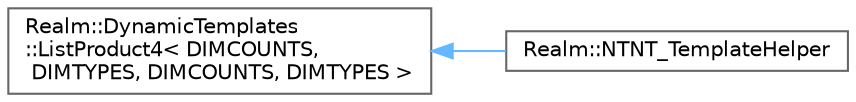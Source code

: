 digraph "Graphical Class Hierarchy"
{
 // LATEX_PDF_SIZE
  bgcolor="transparent";
  edge [fontname=Helvetica,fontsize=10,labelfontname=Helvetica,labelfontsize=10];
  node [fontname=Helvetica,fontsize=10,shape=box,height=0.2,width=0.4];
  rankdir="LR";
  Node0 [id="Node000000",label="Realm::DynamicTemplates\l::ListProduct4\< DIMCOUNTS,\l DIMTYPES, DIMCOUNTS, DIMTYPES \>",height=0.2,width=0.4,color="grey40", fillcolor="white", style="filled",URL="$structRealm_1_1DynamicTemplates_1_1ListProduct4.html",tooltip=" "];
  Node0 -> Node1 [id="edge119_Node000000_Node000001",dir="back",color="steelblue1",style="solid",tooltip=" "];
  Node1 [id="Node000001",label="Realm::NTNT_TemplateHelper",height=0.2,width=0.4,color="grey40", fillcolor="white", style="filled",URL="$structRealm_1_1NTNT__TemplateHelper.html",tooltip=" "];
}
